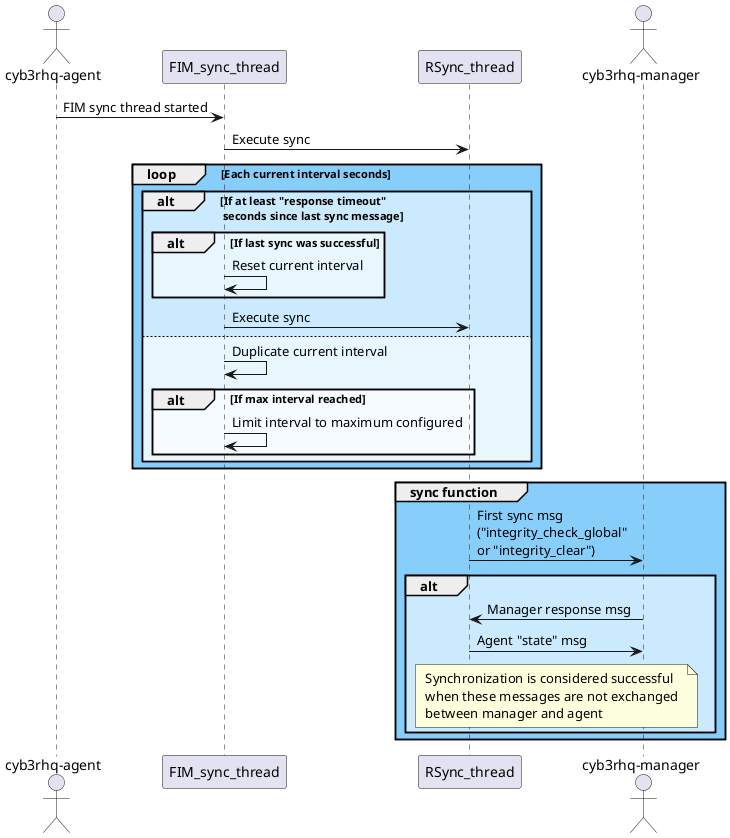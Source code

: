 ' Copyright (C) 2015, Cyb3rhq Inc.
' Created by Cyb3rhq, Inc. <info@wazuh.com>.
' This program is free software; you can redistribute it and/or modify it under the terms of GPLv2

@startuml sequence_diagram_fim_synchronization
actor "cyb3rhq-agent" as agent
participant FIM_sync_thread
participant RSync_thread
actor "cyb3rhq-manager" as manager

skinparam SequenceGroupBodyBackgroundColor #FFFFFF90

agent -> FIM_sync_thread : FIM sync thread started
FIM_sync_thread -> RSync_thread : Execute sync

loop #LightSkyBlue Each current interval seconds
    alt If at least "response timeout"\n seconds since last sync message
        alt If last sync was successful
            FIM_sync_thread -> FIM_sync_thread: Reset current interval
        end
        FIM_sync_thread -> RSync_thread : Execute sync
    else
        FIM_sync_thread -> FIM_sync_thread: Duplicate current interval
        alt If max interval reached
            FIM_sync_thread -> FIM_sync_thread: Limit interval to maximum configured
        end
    end
end loop

group #LightSkyBlue sync function
    RSync_thread -> manager : First sync msg\n("integrity_check_global"\nor "integrity_clear")
    alt
        manager -> RSync_thread : Manager response msg
        RSync_thread -> manager : Agent "state" msg
        note over RSync_thread, manager
        Synchronization is considered successful
        when these messages are not exchanged
        between manager and agent
        end note
    end
end

@enduml
